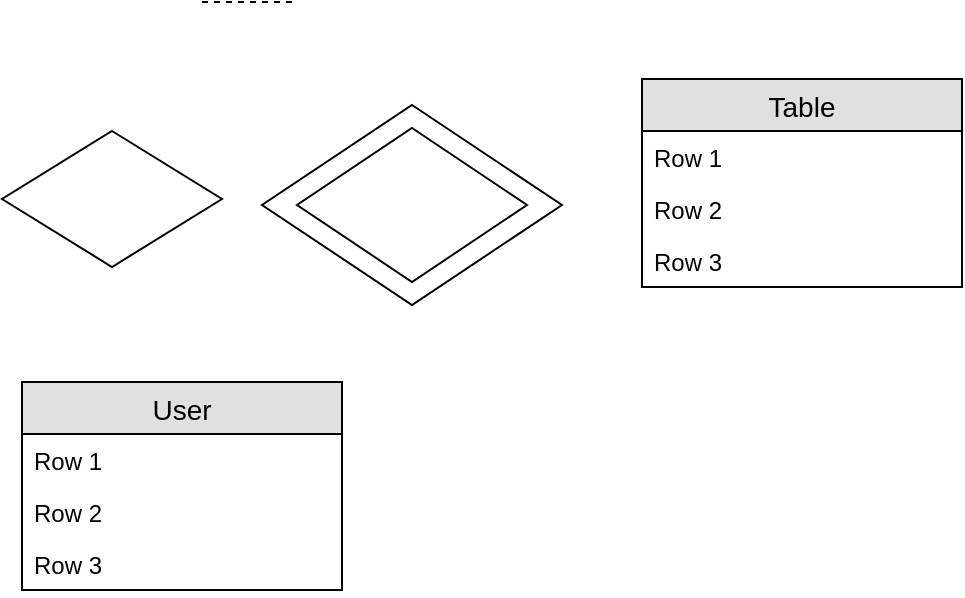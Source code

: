 <mxfile version="10.6.0" type="github"><diagram id="4lCq0Ld8_-34ab1AcFcq" name="Page-1"><mxGraphModel dx="842" dy="418" grid="1" gridSize="10" guides="1" tooltips="1" connect="1" arrows="1" fold="1" page="1" pageScale="1" pageWidth="850" pageHeight="1100" math="0" shadow="0"><root><mxCell id="0"/><mxCell id="1" parent="0"/><mxCell id="QDGpUza0MmI5_5VyjGip-1" value="" style="group" vertex="1" connectable="0" parent="1"><mxGeometry x="170" y="91.5" width="150" height="100" as="geometry"/></mxCell><mxCell id="QDGpUza0MmI5_5VyjGip-2" value="" style="rhombus;whiteSpace=wrap;html=1;perimeterSpacing=0;" vertex="1" parent="QDGpUza0MmI5_5VyjGip-1"><mxGeometry width="150" height="100" as="geometry"/></mxCell><mxCell id="QDGpUza0MmI5_5VyjGip-3" value="" style="rhombus;whiteSpace=wrap;html=1;" vertex="1" parent="QDGpUza0MmI5_5VyjGip-1"><mxGeometry x="17.5" y="11.5" width="115" height="77" as="geometry"/></mxCell><mxCell id="QDGpUza0MmI5_5VyjGip-4" value="Table" style="swimlane;fontStyle=0;childLayout=stackLayout;horizontal=1;startSize=26;fillColor=#e0e0e0;horizontalStack=0;resizeParent=1;resizeParentMax=0;resizeLast=0;collapsible=1;marginBottom=0;swimlaneFillColor=#ffffff;align=center;fontSize=14;" vertex="1" parent="1"><mxGeometry x="360" y="78.5" width="160" height="104" as="geometry"><mxRectangle x="400" y="131" width="70" height="26" as="alternateBounds"/></mxGeometry></mxCell><mxCell id="QDGpUza0MmI5_5VyjGip-5" value="Row 1" style="text;strokeColor=none;fillColor=none;spacingLeft=4;spacingRight=4;overflow=hidden;rotatable=0;points=[[0,0.5],[1,0.5]];portConstraint=eastwest;fontSize=12;" vertex="1" parent="QDGpUza0MmI5_5VyjGip-4"><mxGeometry y="26" width="160" height="26" as="geometry"/></mxCell><mxCell id="QDGpUza0MmI5_5VyjGip-6" value="Row 2" style="text;strokeColor=none;fillColor=none;spacingLeft=4;spacingRight=4;overflow=hidden;rotatable=0;points=[[0,0.5],[1,0.5]];portConstraint=eastwest;fontSize=12;" vertex="1" parent="QDGpUza0MmI5_5VyjGip-4"><mxGeometry y="52" width="160" height="26" as="geometry"/></mxCell><mxCell id="QDGpUza0MmI5_5VyjGip-7" value="Row 3" style="text;strokeColor=none;fillColor=none;spacingLeft=4;spacingRight=4;overflow=hidden;rotatable=0;points=[[0,0.5],[1,0.5]];portConstraint=eastwest;fontSize=12;" vertex="1" parent="QDGpUza0MmI5_5VyjGip-4"><mxGeometry y="78" width="160" height="26" as="geometry"/></mxCell><mxCell id="QDGpUza0MmI5_5VyjGip-8" value="" style="rhombus;whiteSpace=wrap;html=1;" vertex="1" parent="1"><mxGeometry x="40" y="104.5" width="110" height="68" as="geometry"/></mxCell><mxCell id="QDGpUza0MmI5_5VyjGip-9" value="" style="endArrow=none;dashed=1;html=1;" edge="1" parent="1"><mxGeometry width="50" height="50" relative="1" as="geometry"><mxPoint x="140" y="40" as="sourcePoint"/><mxPoint x="185" y="40" as="targetPoint"/></mxGeometry></mxCell><mxCell id="QDGpUza0MmI5_5VyjGip-10" value="User" style="swimlane;fontStyle=0;childLayout=stackLayout;horizontal=1;startSize=26;fillColor=#e0e0e0;horizontalStack=0;resizeParent=1;resizeParentMax=0;resizeLast=0;collapsible=1;marginBottom=0;swimlaneFillColor=#ffffff;align=center;fontSize=14;" vertex="1" parent="1"><mxGeometry x="50" y="230" width="160" height="104" as="geometry"><mxRectangle x="400" y="131" width="70" height="26" as="alternateBounds"/></mxGeometry></mxCell><mxCell id="QDGpUza0MmI5_5VyjGip-11" value="Row 1" style="text;strokeColor=none;fillColor=none;spacingLeft=4;spacingRight=4;overflow=hidden;rotatable=0;points=[[0,0.5],[1,0.5]];portConstraint=eastwest;fontSize=12;" vertex="1" parent="QDGpUza0MmI5_5VyjGip-10"><mxGeometry y="26" width="160" height="26" as="geometry"/></mxCell><mxCell id="QDGpUza0MmI5_5VyjGip-12" value="Row 2" style="text;strokeColor=none;fillColor=none;spacingLeft=4;spacingRight=4;overflow=hidden;rotatable=0;points=[[0,0.5],[1,0.5]];portConstraint=eastwest;fontSize=12;" vertex="1" parent="QDGpUza0MmI5_5VyjGip-10"><mxGeometry y="52" width="160" height="26" as="geometry"/></mxCell><mxCell id="QDGpUza0MmI5_5VyjGip-13" value="Row 3" style="text;strokeColor=none;fillColor=none;spacingLeft=4;spacingRight=4;overflow=hidden;rotatable=0;points=[[0,0.5],[1,0.5]];portConstraint=eastwest;fontSize=12;" vertex="1" parent="QDGpUza0MmI5_5VyjGip-10"><mxGeometry y="78" width="160" height="26" as="geometry"/></mxCell></root></mxGraphModel></diagram></mxfile>